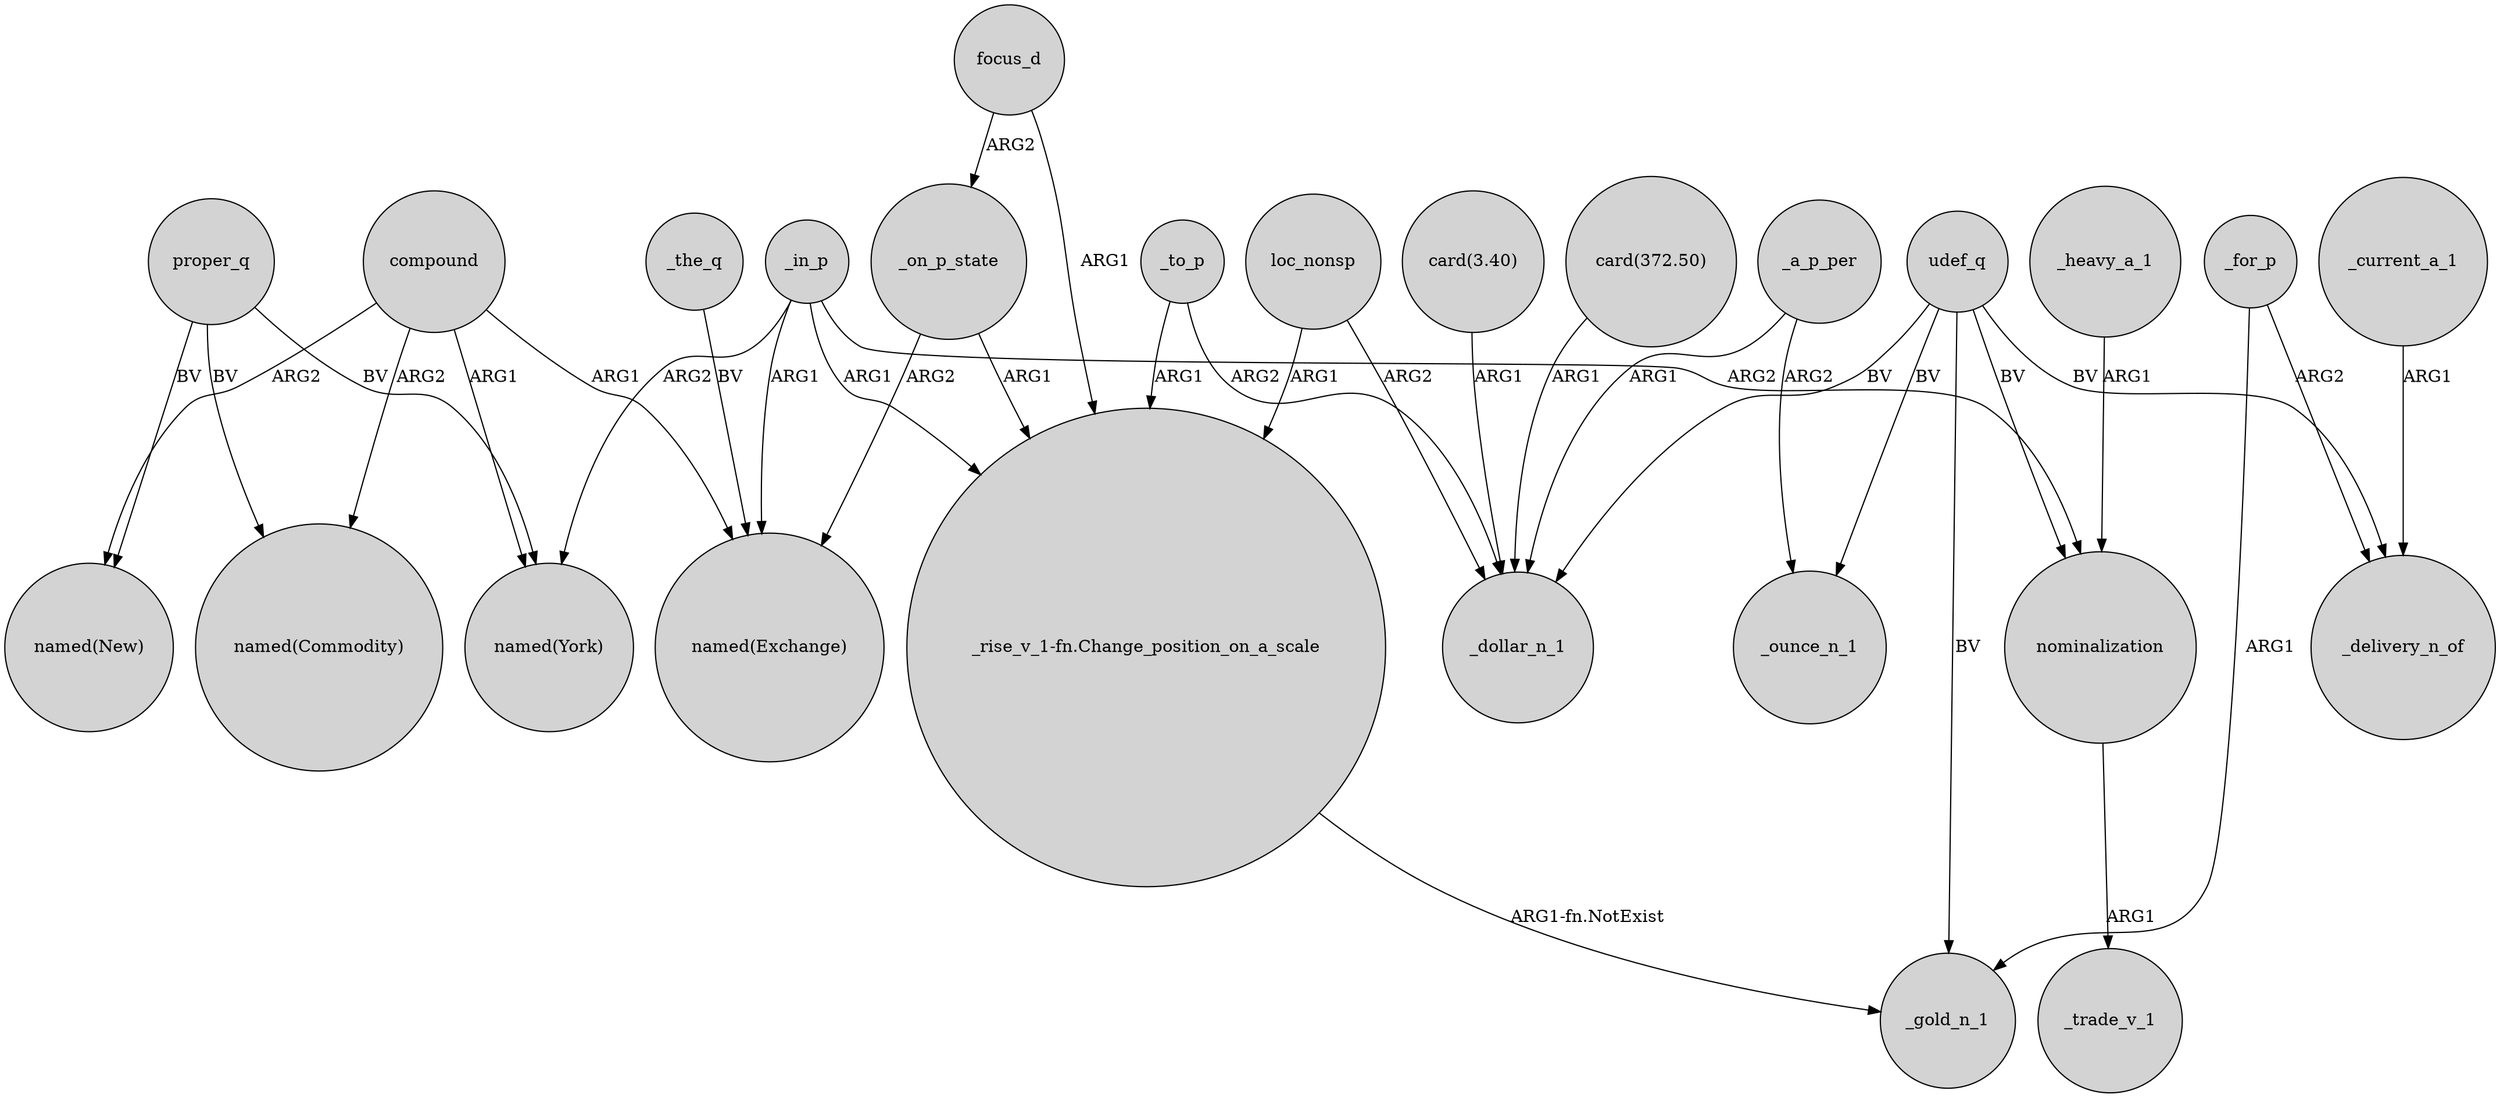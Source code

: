 digraph {
	node [shape=circle style=filled]
	compound -> "named(New)" [label=ARG2]
	_to_p -> _dollar_n_1 [label=ARG2]
	"card(372.50)" -> _dollar_n_1 [label=ARG1]
	proper_q -> "named(New)" [label=BV]
	focus_d -> _on_p_state [label=ARG2]
	udef_q -> _delivery_n_of [label=BV]
	_the_q -> "named(Exchange)" [label=BV]
	udef_q -> _ounce_n_1 [label=BV]
	loc_nonsp -> _dollar_n_1 [label=ARG2]
	_in_p -> "named(Exchange)" [label=ARG1]
	nominalization -> _trade_v_1 [label=ARG1]
	_in_p -> "_rise_v_1-fn.Change_position_on_a_scale" [label=ARG1]
	_on_p_state -> "named(Exchange)" [label=ARG2]
	compound -> "named(Commodity)" [label=ARG2]
	_a_p_per -> _dollar_n_1 [label=ARG1]
	_heavy_a_1 -> nominalization [label=ARG1]
	_a_p_per -> _ounce_n_1 [label=ARG2]
	_on_p_state -> "_rise_v_1-fn.Change_position_on_a_scale" [label=ARG1]
	compound -> "named(York)" [label=ARG1]
	udef_q -> _gold_n_1 [label=BV]
	loc_nonsp -> "_rise_v_1-fn.Change_position_on_a_scale" [label=ARG1]
	focus_d -> "_rise_v_1-fn.Change_position_on_a_scale" [label=ARG1]
	_for_p -> _delivery_n_of [label=ARG2]
	compound -> "named(Exchange)" [label=ARG1]
	udef_q -> nominalization [label=BV]
	_in_p -> "named(York)" [label=ARG2]
	_current_a_1 -> _delivery_n_of [label=ARG1]
	"_rise_v_1-fn.Change_position_on_a_scale" -> _gold_n_1 [label="ARG1-fn.NotExist"]
	_for_p -> _gold_n_1 [label=ARG1]
	_in_p -> nominalization [label=ARG2]
	proper_q -> "named(York)" [label=BV]
	_to_p -> "_rise_v_1-fn.Change_position_on_a_scale" [label=ARG1]
	proper_q -> "named(Commodity)" [label=BV]
	"card(3.40)" -> _dollar_n_1 [label=ARG1]
	udef_q -> _dollar_n_1 [label=BV]
}
